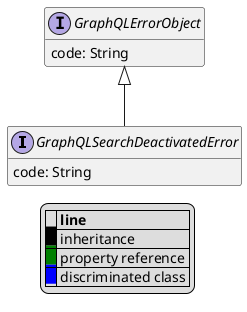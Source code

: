 @startuml

hide empty fields
hide empty methods
legend
|= |= line |
|<back:black>   </back>| inheritance |
|<back:green>   </back>| property reference |
|<back:blue>   </back>| discriminated class |
endlegend
interface GraphQLSearchDeactivatedError [[GraphQLSearchDeactivatedError.svg]] extends GraphQLErrorObject {
    code: String
}
interface GraphQLErrorObject [[GraphQLErrorObject.svg]]  {
    code: String
}





@enduml
